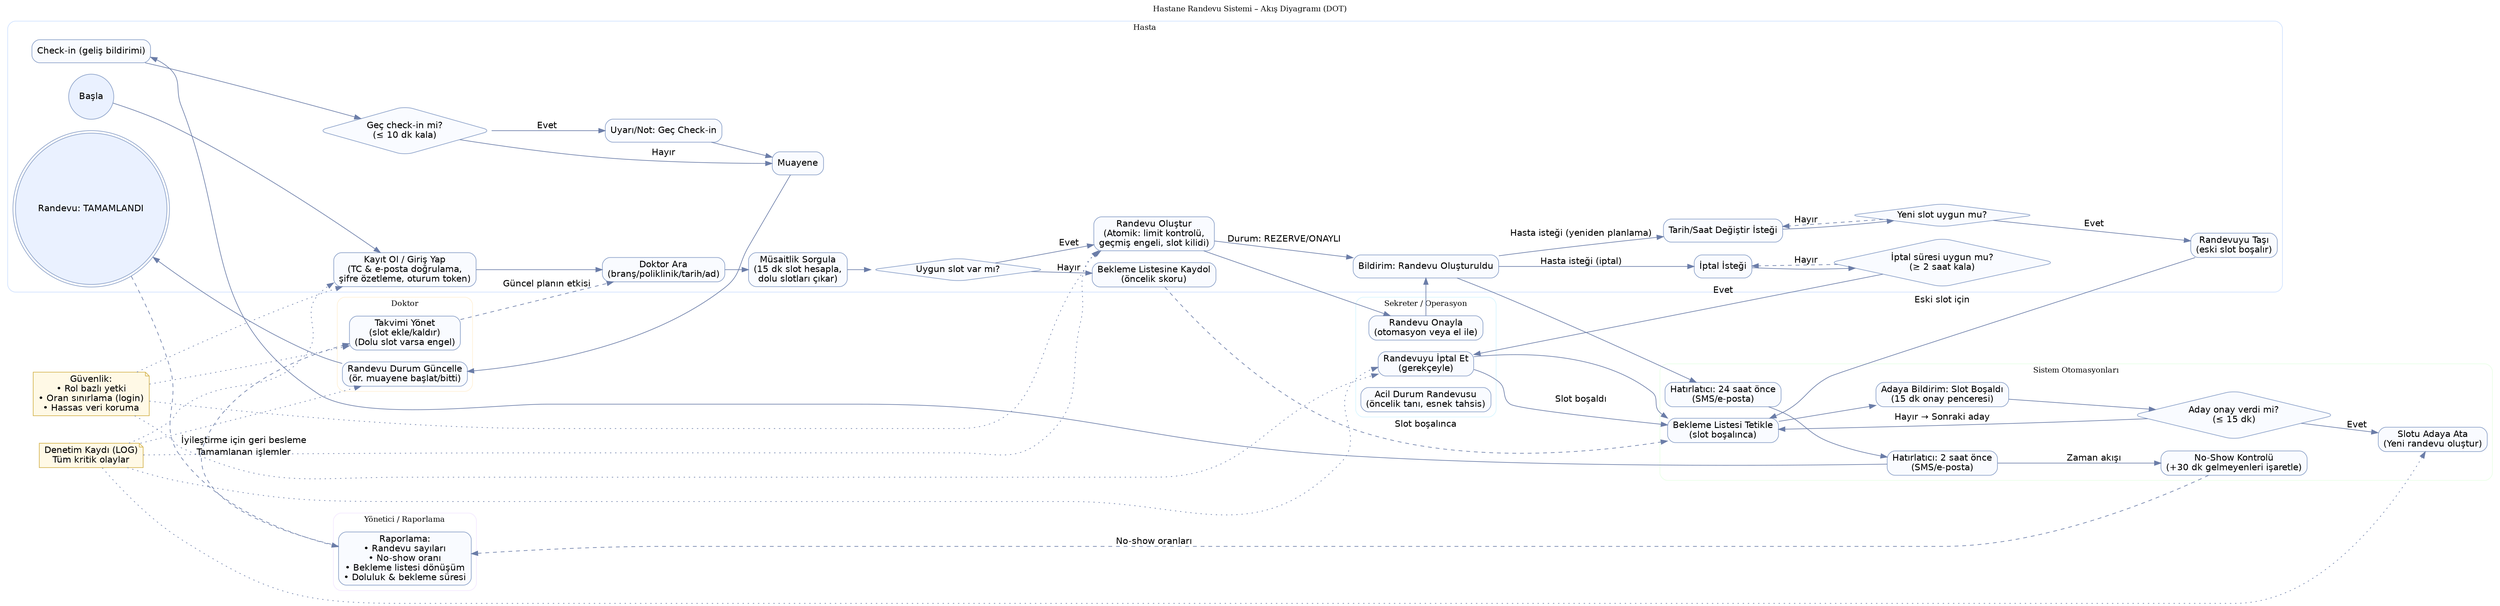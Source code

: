digraph HRS {
  graph [rankdir=LR, fontsize=12, labelloc="t", label="Hastane Randevu Sistemi – Akış Diyagramı (DOT)"];
  node  [shape=box, style="rounded,filled", fillcolor="#f9fbff", color="#8aa0c8", fontname="Helvetica"];
  edge  [color="#6b7da8", fontname="Helvetica"];

  /* ===== Clusters (Roller) ===== */
  subgraph cluster_hasta {
    label="Hasta";
    color="#cfe1ff";
    style="rounded";
    start      [shape=circle, label="Başla", fillcolor="#eaf1ff"];
    kayit_giris [label="Kayıt Ol / Giriş Yap\n(TC & e-posta doğrulama,\nşifre özetleme, oturum token)"];
    doktor_ara  [label="Doktor Ara\n(branş/poliklinik/tarih/ad)"];
    musaitlik   [label="Müsaitlik Sorgula\n(15 dk slot hesapla,\ndolu slotları çıkar)"];
    slot_var   [shape=diamond, label="Uygun slot var mı?"];
    randevu_ol  [label="Randevu Oluştur\n(Atomik: limit kontrolü,\ngeçmiş engeli, slot kilidi)"];
    bekleme_kayit [label="Bekleme Listesine Kaydol\n(öncelik skoru)"];
    bildirim_ol [label="Bildirim: Randevu Oluşturuldu"];
    iptal_istek [label="İptal İsteği"];
    iptal_kural [shape=diamond, label="İptal süresi uygun mu?\n(≥ 2 saat kala)"];
    guncelle_istek [label="Tarih/Saat Değiştir İsteği"];
    yeni_slot  [shape=diamond, label="Yeni slot uygun mu?"];
    tasima      [label="Randevuyu Taşı\n(eski slot boşalır)"];
    checkin     [label="Check-in (geliş bildirimi)"];
    gec_checkin [shape=diamond, label="Geç check-in mi?\n(≤ 10 dk kala)"];
    uyar_gec    [label="Uyarı/Not: Geç Check-in"];
    muayene     [label="Muayene"];
    tamamlandi  [shape=doublecircle, label="Randevu: TAMAMLANDI", fillcolor="#eaf1ff"];
  }

  subgraph cluster_sekreter {
    label="Sekreter / Operasyon";
    color="#d6f5ff"; style="rounded";
    onay       [label="Randevu Onayla\n(otomasyon veya el ile)"];
    iptal_op   [label="Randevuyu İptal Et\n(gerekçeyle)"];
    acil       [label="Acil Durum Randevusu\n(öncelik tanı, esnek tahsis)"];
  }

  subgraph cluster_sistem {
    label="Sistem Otomasyonları";
    color="#e8ffe6"; style="rounded";
    hatirlat_24 [label="Hatırlatıcı: 24 saat önce\n(SMS/e-posta)"];
    hatirlat_2  [label="Hatırlatıcı: 2 saat önce\n(SMS/e-posta)"];
    no_show_k   [label="No-Show Kontrolü\n(+30 dk gelmeyenleri işaretle)"];
    bekleme_tetik [label="Bekleme Listesi Tetikle\n(slot boşalınca)"];
    aday_bildirim [label="Adaya Bildirim: Slot Boşaldı\n(15 dk onay penceresi)"];
    aday_onay  [shape=diamond, label="Aday onay verdi mi?\n(≤ 15 dk)"];
    aday_ata    [label="Slotu Adaya Ata\n(Yeni randevu oluştur)"];
  }

  subgraph cluster_doktor {
    label="Doktor";
    color="#fff0d6"; style="rounded";
    takvim_yonet [label="Takvimi Yönet\n(slot ekle/kaldır)\n(Dolu slot varsa engel)"];
    randevu_durum [label="Randevu Durum Güncelle\n(ör. muayene başlat/bitti)"];
  }

  subgraph cluster_yonetim {
    label="Yönetici / Raporlama";
    color="#f3e8ff"; style="rounded";
    raporlama  [label="Raporlama:\n• Randevu sayıları\n• No-show oranı\n• Bekleme listesi dönüşüm\n• Doluluk & bekleme süresi"];
  }

  /* ===== Güvenlik & Log ===== */
  guvenlik [label="Güvenlik:\n• Rol bazlı yetki\n• Oran sınırlama (login)\n• Hassas veri koruma", shape=note, fillcolor="#fff9e6", color="#d3b24d"];
  loglama  [label="Denetim Kaydı (LOG)\nTüm kritik olaylar", shape=note, fillcolor="#fff9e6", color="#d3b24d"];

  /* ===== Akış Kenarları (Hasta Yolculuğu) ===== */
  start -> kayit_giris;
  kayit_giris -> doktor_ara;
  doktor_ara -> musaitlik;
  musaitlik -> slot_var;
  slot_var -> randevu_ol [label="Evet"];
  slot_var -> bekleme_kayit [label="Hayır"];

  randevu_ol -> onay;
  onay -> bildirim_ol;
  bildirim_ol -> hatirlat_24;
  hatirlat_24 -> hatirlat_2;

  /* Güncelleme / İptal akışları */
  bildirim_ol -> guncelle_istek [label="Hasta isteği (yeniden planlama)"];
  guncelle_istek -> yeni_slot;
  yeni_slot -> tasima [label="Evet"];
  yeni_slot -> guncelle_istek [label="Hayır", style=dashed];

  bildirim_ol -> iptal_istek [label="Hasta isteği (iptal)"];
  iptal_istek -> iptal_kural;
  iptal_kural -> iptal_op [label="Evet"];
  iptal_kural -> iptal_istek [label="Hayır", style=dashed];

  /* Randevu günü */
  hatirlat_2 -> checkin;
  checkin -> gec_checkin;
  gec_checkin -> uyar_gec [label="Evet"];
  gec_checkin -> muayene [label="Hayır"];
  uyar_gec -> muayene;
  muayene -> randevu_durum;
  randevu_durum -> tamamlandi;

  /* No-Show ve Bekleme Listesi */
  hatirlat_2 -> no_show_k [label="Zaman akışı"];
  iptal_op -> bekleme_tetik;
  tasima -> bekleme_tetik [label="Eski slot için"];
  bekleme_kayit -> bekleme_tetik [label="Slot boşalınca", style=dashed];
  bekleme_tetik -> aday_bildirim;
  aday_bildirim -> aday_onay;
  aday_onay -> aday_ata [label="Evet"];
  aday_onay -> bekleme_tetik [label="Hayır → Sonraki aday"];

  /* Doktor ve Yönetim bağlantıları */
  takvim_yonet -> doktor_ara [label="Güncel planın etkisi", style=dashed];
  raporlama -> takvim_yonet [label="İyileştirme için geri besleme", style=dashed];

  /* Güvenlik & Log (genel, noktalı) */
  guvenlik -> kayit_giris [style=dotted];
  guvenlik -> randevu_ol   [style=dotted];
  guvenlik -> iptal_op     [style=dotted];
  guvenlik -> takvim_yonet [style=dotted];

  loglama -> kayit_giris   [style=dotted];
  loglama -> randevu_ol    [style=dotted];
  loglama -> iptal_op      [style=dotted];
  loglama -> aday_ata      [style=dotted];
  loglama -> randevu_durum [style=dotted];

  /* Kenar etiketleri (iş kuralları) */
  randevu_ol -> bildirim_ol [label="Durum: REZERVE/ONAYLI"];
  iptal_op -> bekleme_tetik [label="Slot boşaldı"];
  no_show_k -> raporlama    [label="No-show oranları", style=dashed];
  tamamlandi -> raporlama   [label="Tamamlanan işlemler", style=dashed];
}
